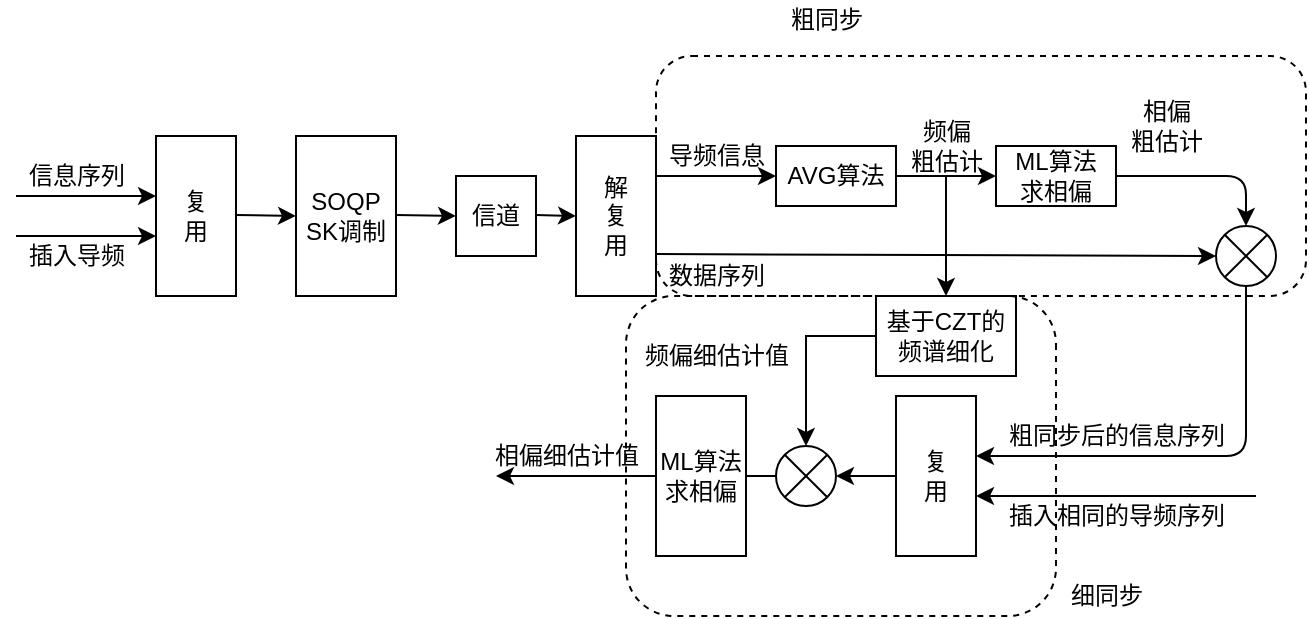 <mxfile version="12.7.0" type="github"><diagram id="hXcUpNrIJFvyyaZ3raaF" name="Page-1"><mxGraphModel dx="868" dy="457" grid="1" gridSize="10" guides="1" tooltips="1" connect="1" arrows="1" fold="1" page="1" pageScale="1" pageWidth="827" pageHeight="1169" math="0" shadow="0"><root><mxCell id="0"/><mxCell id="1" parent="0"/><mxCell id="eNlXe5KfPN6yLAjbyHXU-1" value="" style="endArrow=classic;html=1;" edge="1" parent="1"><mxGeometry width="50" height="50" relative="1" as="geometry"><mxPoint x="40" y="190" as="sourcePoint"/><mxPoint x="110" y="190" as="targetPoint"/></mxGeometry></mxCell><mxCell id="eNlXe5KfPN6yLAjbyHXU-2" value="&lt;div&gt;复&lt;/div&gt;&lt;div&gt;用&lt;/div&gt;" style="rounded=0;whiteSpace=wrap;html=1;direction=south;" vertex="1" parent="1"><mxGeometry x="110" y="160" width="40" height="80" as="geometry"/></mxCell><mxCell id="eNlXe5KfPN6yLAjbyHXU-3" value="" style="endArrow=classic;html=1;" edge="1" parent="1"><mxGeometry width="50" height="50" relative="1" as="geometry"><mxPoint x="40" y="210" as="sourcePoint"/><mxPoint x="110" y="210" as="targetPoint"/></mxGeometry></mxCell><mxCell id="eNlXe5KfPN6yLAjbyHXU-4" value="信息序列" style="text;html=1;align=center;verticalAlign=middle;resizable=0;points=[];autosize=1;" vertex="1" parent="1"><mxGeometry x="40" y="170" width="60" height="20" as="geometry"/></mxCell><mxCell id="eNlXe5KfPN6yLAjbyHXU-5" value="插入导频" style="text;html=1;align=center;verticalAlign=middle;resizable=0;points=[];autosize=1;" vertex="1" parent="1"><mxGeometry x="40" y="210" width="60" height="20" as="geometry"/></mxCell><mxCell id="eNlXe5KfPN6yLAjbyHXU-7" value="" style="endArrow=classic;html=1;" edge="1" parent="1"><mxGeometry width="50" height="50" relative="1" as="geometry"><mxPoint x="150" y="199.5" as="sourcePoint"/><mxPoint x="180" y="200" as="targetPoint"/></mxGeometry></mxCell><mxCell id="eNlXe5KfPN6yLAjbyHXU-8" value="&lt;div&gt;SOQP&lt;/div&gt;&lt;div&gt;SK调制&lt;br&gt;&lt;/div&gt;" style="rounded=0;whiteSpace=wrap;html=1;direction=south;" vertex="1" parent="1"><mxGeometry x="180" y="160" width="50" height="80" as="geometry"/></mxCell><mxCell id="eNlXe5KfPN6yLAjbyHXU-9" value="" style="endArrow=classic;html=1;" edge="1" parent="1"><mxGeometry width="50" height="50" relative="1" as="geometry"><mxPoint x="230" y="199.5" as="sourcePoint"/><mxPoint x="260" y="200" as="targetPoint"/></mxGeometry></mxCell><mxCell id="eNlXe5KfPN6yLAjbyHXU-12" value="信道" style="rounded=0;whiteSpace=wrap;html=1;direction=south;" vertex="1" parent="1"><mxGeometry x="260" y="180" width="40" height="40" as="geometry"/></mxCell><mxCell id="eNlXe5KfPN6yLAjbyHXU-15" value="" style="endArrow=classic;html=1;" edge="1" parent="1"><mxGeometry width="50" height="50" relative="1" as="geometry"><mxPoint x="300" y="199.5" as="sourcePoint"/><mxPoint x="320" y="200" as="targetPoint"/></mxGeometry></mxCell><mxCell id="eNlXe5KfPN6yLAjbyHXU-17" value="&lt;div&gt;解&lt;/div&gt;&lt;div&gt;复&lt;/div&gt;&lt;div&gt;用&lt;/div&gt;" style="rounded=0;whiteSpace=wrap;html=1;direction=south;" vertex="1" parent="1"><mxGeometry x="320" y="160" width="40" height="80" as="geometry"/></mxCell><mxCell id="eNlXe5KfPN6yLAjbyHXU-18" value="" style="endArrow=classic;html=1;exitX=0.25;exitY=0;exitDx=0;exitDy=0;entryX=0;entryY=0.5;entryDx=0;entryDy=0;" edge="1" parent="1" source="eNlXe5KfPN6yLAjbyHXU-17" target="eNlXe5KfPN6yLAjbyHXU-20"><mxGeometry width="50" height="50" relative="1" as="geometry"><mxPoint x="350" y="180" as="sourcePoint"/><mxPoint x="400" y="180" as="targetPoint"/></mxGeometry></mxCell><mxCell id="eNlXe5KfPN6yLAjbyHXU-19" value="" style="endArrow=classic;html=1;exitX=0.25;exitY=0;exitDx=0;exitDy=0;entryX=0;entryY=0.5;entryDx=0;entryDy=0;" edge="1" parent="1" target="eNlXe5KfPN6yLAjbyHXU-39"><mxGeometry width="50" height="50" relative="1" as="geometry"><mxPoint x="360" y="219" as="sourcePoint"/><mxPoint x="490" y="220" as="targetPoint"/></mxGeometry></mxCell><mxCell id="eNlXe5KfPN6yLAjbyHXU-25" value="" style="edgeStyle=orthogonalEdgeStyle;rounded=0;orthogonalLoop=1;jettySize=auto;html=1;entryX=0;entryY=0.5;entryDx=0;entryDy=0;" edge="1" parent="1" source="eNlXe5KfPN6yLAjbyHXU-20" target="eNlXe5KfPN6yLAjbyHXU-24"><mxGeometry relative="1" as="geometry"><mxPoint x="520" y="180" as="targetPoint"/></mxGeometry></mxCell><mxCell id="eNlXe5KfPN6yLAjbyHXU-20" value="AVG算法" style="rounded=0;whiteSpace=wrap;html=1;" vertex="1" parent="1"><mxGeometry x="420" y="165" width="60" height="30" as="geometry"/></mxCell><mxCell id="eNlXe5KfPN6yLAjbyHXU-24" value="&lt;div&gt;ML算法&lt;/div&gt;求相偏" style="rounded=0;whiteSpace=wrap;html=1;" vertex="1" parent="1"><mxGeometry x="530" y="165" width="60" height="30" as="geometry"/></mxCell><mxCell id="eNlXe5KfPN6yLAjbyHXU-21" value="导频信息" style="text;html=1;align=center;verticalAlign=middle;resizable=0;points=[];autosize=1;" vertex="1" parent="1"><mxGeometry x="360" y="160" width="60" height="20" as="geometry"/></mxCell><mxCell id="eNlXe5KfPN6yLAjbyHXU-53" value="" style="edgeStyle=orthogonalEdgeStyle;rounded=0;orthogonalLoop=1;jettySize=auto;html=1;" edge="1" parent="1" source="eNlXe5KfPN6yLAjbyHXU-26" target="eNlXe5KfPN6yLAjbyHXU-51"><mxGeometry relative="1" as="geometry"/></mxCell><mxCell id="eNlXe5KfPN6yLAjbyHXU-26" value="&lt;div&gt;频偏&lt;/div&gt;&lt;div&gt;粗估计&lt;br&gt;&lt;/div&gt;" style="text;html=1;align=center;verticalAlign=middle;resizable=0;points=[];autosize=1;" vertex="1" parent="1"><mxGeometry x="480" y="150" width="50" height="30" as="geometry"/></mxCell><mxCell id="eNlXe5KfPN6yLAjbyHXU-33" value="&lt;div&gt;相偏&lt;/div&gt;&lt;div&gt;粗估计&lt;br&gt;&lt;/div&gt;" style="text;html=1;align=center;verticalAlign=middle;resizable=0;points=[];autosize=1;" vertex="1" parent="1"><mxGeometry x="590" y="140" width="50" height="30" as="geometry"/></mxCell><mxCell id="eNlXe5KfPN6yLAjbyHXU-39" value="" style="shape=sumEllipse;perimeter=ellipsePerimeter;whiteSpace=wrap;html=1;backgroundOutline=1;" vertex="1" parent="1"><mxGeometry x="640" y="205" width="30" height="30" as="geometry"/></mxCell><mxCell id="eNlXe5KfPN6yLAjbyHXU-40" value="数据序列" style="text;html=1;align=center;verticalAlign=middle;resizable=0;points=[];autosize=1;" vertex="1" parent="1"><mxGeometry x="360" y="220" width="60" height="20" as="geometry"/></mxCell><mxCell id="eNlXe5KfPN6yLAjbyHXU-48" value="" style="endArrow=classic;html=1;exitX=1;exitY=0.5;exitDx=0;exitDy=0;entryX=0.5;entryY=0;entryDx=0;entryDy=0;" edge="1" parent="1" source="eNlXe5KfPN6yLAjbyHXU-24" target="eNlXe5KfPN6yLAjbyHXU-39"><mxGeometry width="50" height="50" relative="1" as="geometry"><mxPoint x="610" y="180" as="sourcePoint"/><mxPoint x="680" y="180" as="targetPoint"/><Array as="points"><mxPoint x="655" y="180"/></Array></mxGeometry></mxCell><mxCell id="eNlXe5KfPN6yLAjbyHXU-49" value="" style="endArrow=classic;html=1;exitX=0.5;exitY=1;exitDx=0;exitDy=0;" edge="1" parent="1" source="eNlXe5KfPN6yLAjbyHXU-39"><mxGeometry width="50" height="50" relative="1" as="geometry"><mxPoint x="660" y="270" as="sourcePoint"/><mxPoint x="520" y="320" as="targetPoint"/><Array as="points"><mxPoint x="655" y="320"/></Array></mxGeometry></mxCell><mxCell id="eNlXe5KfPN6yLAjbyHXU-50" value="粗同步后的信息序列" style="text;html=1;align=center;verticalAlign=middle;resizable=0;points=[];autosize=1;" vertex="1" parent="1"><mxGeometry x="530" y="300" width="120" height="20" as="geometry"/></mxCell><mxCell id="eNlXe5KfPN6yLAjbyHXU-63" style="edgeStyle=orthogonalEdgeStyle;rounded=0;orthogonalLoop=1;jettySize=auto;html=1;exitX=0;exitY=0.5;exitDx=0;exitDy=0;entryX=0.5;entryY=0;entryDx=0;entryDy=0;" edge="1" parent="1" source="eNlXe5KfPN6yLAjbyHXU-51" target="eNlXe5KfPN6yLAjbyHXU-62"><mxGeometry relative="1" as="geometry"/></mxCell><mxCell id="eNlXe5KfPN6yLAjbyHXU-51" value="基于CZT的频谱细化" style="rounded=0;whiteSpace=wrap;html=1;" vertex="1" parent="1"><mxGeometry x="470" y="240" width="70" height="40" as="geometry"/></mxCell><mxCell id="eNlXe5KfPN6yLAjbyHXU-54" value="" style="endArrow=classic;html=1;" edge="1" parent="1"><mxGeometry width="50" height="50" relative="1" as="geometry"><mxPoint x="660" y="340" as="sourcePoint"/><mxPoint x="520" y="340" as="targetPoint"/></mxGeometry></mxCell><mxCell id="eNlXe5KfPN6yLAjbyHXU-55" value="插入相同的导频序列" style="text;html=1;align=center;verticalAlign=middle;resizable=0;points=[];autosize=1;" vertex="1" parent="1"><mxGeometry x="530" y="340" width="120" height="20" as="geometry"/></mxCell><mxCell id="eNlXe5KfPN6yLAjbyHXU-57" style="edgeStyle=orthogonalEdgeStyle;rounded=0;orthogonalLoop=1;jettySize=auto;html=1;exitX=0.5;exitY=1;exitDx=0;exitDy=0;" edge="1" parent="1" source="eNlXe5KfPN6yLAjbyHXU-56"><mxGeometry relative="1" as="geometry"><mxPoint x="450" y="330" as="targetPoint"/></mxGeometry></mxCell><mxCell id="eNlXe5KfPN6yLAjbyHXU-56" value="&lt;div&gt;复&lt;/div&gt;&lt;div&gt;用&lt;/div&gt;" style="rounded=0;whiteSpace=wrap;html=1;direction=south;" vertex="1" parent="1"><mxGeometry x="480" y="290" width="40" height="80" as="geometry"/></mxCell><mxCell id="eNlXe5KfPN6yLAjbyHXU-77" style="edgeStyle=orthogonalEdgeStyle;rounded=0;orthogonalLoop=1;jettySize=auto;html=1;exitX=0;exitY=0.5;exitDx=0;exitDy=0;" edge="1" parent="1" source="eNlXe5KfPN6yLAjbyHXU-62"><mxGeometry relative="1" as="geometry"><mxPoint x="390" y="330" as="targetPoint"/></mxGeometry></mxCell><mxCell id="eNlXe5KfPN6yLAjbyHXU-62" value="" style="shape=sumEllipse;perimeter=ellipsePerimeter;whiteSpace=wrap;html=1;backgroundOutline=1;" vertex="1" parent="1"><mxGeometry x="420" y="315" width="30" height="30" as="geometry"/></mxCell><mxCell id="eNlXe5KfPN6yLAjbyHXU-64" value="频偏细估计值" style="text;html=1;align=center;verticalAlign=middle;resizable=0;points=[];autosize=1;" vertex="1" parent="1"><mxGeometry x="345" y="260" width="90" height="20" as="geometry"/></mxCell><mxCell id="eNlXe5KfPN6yLAjbyHXU-66" value="相偏细估计值" style="text;html=1;align=center;verticalAlign=middle;resizable=0;points=[];autosize=1;" vertex="1" parent="1"><mxGeometry x="270" y="310" width="90" height="20" as="geometry"/></mxCell><mxCell id="eNlXe5KfPN6yLAjbyHXU-70" value="" style="rounded=1;whiteSpace=wrap;html=1;dashed=1;fillColor=none;" vertex="1" parent="1"><mxGeometry x="360" y="120" width="325" height="120" as="geometry"/></mxCell><mxCell id="eNlXe5KfPN6yLAjbyHXU-72" value="粗同步" style="text;html=1;align=center;verticalAlign=middle;resizable=0;points=[];autosize=1;" vertex="1" parent="1"><mxGeometry x="420" y="92" width="50" height="20" as="geometry"/></mxCell><mxCell id="eNlXe5KfPN6yLAjbyHXU-74" value="细同步" style="text;html=1;align=center;verticalAlign=middle;resizable=0;points=[];autosize=1;" vertex="1" parent="1"><mxGeometry x="560" y="380" width="50" height="20" as="geometry"/></mxCell><mxCell id="eNlXe5KfPN6yLAjbyHXU-79" style="edgeStyle=orthogonalEdgeStyle;rounded=0;orthogonalLoop=1;jettySize=auto;html=1;exitX=0.5;exitY=1;exitDx=0;exitDy=0;" edge="1" parent="1" source="eNlXe5KfPN6yLAjbyHXU-78"><mxGeometry relative="1" as="geometry"><mxPoint x="280" y="330" as="targetPoint"/></mxGeometry></mxCell><mxCell id="eNlXe5KfPN6yLAjbyHXU-78" value="ML算法求相偏" style="rounded=0;whiteSpace=wrap;html=1;direction=south;" vertex="1" parent="1"><mxGeometry x="360" y="290" width="45" height="80" as="geometry"/></mxCell><mxCell id="eNlXe5KfPN6yLAjbyHXU-80" value="" style="rounded=1;whiteSpace=wrap;html=1;dashed=1;fillColor=none;direction=south;" vertex="1" parent="1"><mxGeometry x="345" y="240" width="215" height="160" as="geometry"/></mxCell></root></mxGraphModel></diagram></mxfile>